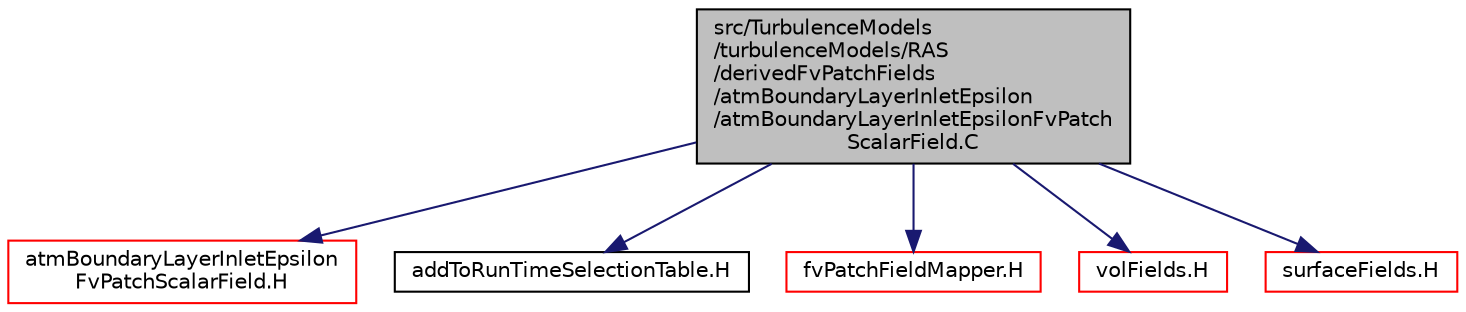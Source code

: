 digraph "src/TurbulenceModels/turbulenceModels/RAS/derivedFvPatchFields/atmBoundaryLayerInletEpsilon/atmBoundaryLayerInletEpsilonFvPatchScalarField.C"
{
  bgcolor="transparent";
  edge [fontname="Helvetica",fontsize="10",labelfontname="Helvetica",labelfontsize="10"];
  node [fontname="Helvetica",fontsize="10",shape=record];
  Node1 [label="src/TurbulenceModels\l/turbulenceModels/RAS\l/derivedFvPatchFields\l/atmBoundaryLayerInletEpsilon\l/atmBoundaryLayerInletEpsilonFvPatch\lScalarField.C",height=0.2,width=0.4,color="black", fillcolor="grey75", style="filled", fontcolor="black"];
  Node1 -> Node2 [color="midnightblue",fontsize="10",style="solid",fontname="Helvetica"];
  Node2 [label="atmBoundaryLayerInletEpsilon\lFvPatchScalarField.H",height=0.2,width=0.4,color="red",URL="$a10840.html"];
  Node1 -> Node3 [color="midnightblue",fontsize="10",style="solid",fontname="Helvetica"];
  Node3 [label="addToRunTimeSelectionTable.H",height=0.2,width=0.4,color="black",URL="$a08150.html",tooltip="Macros for easy insertion into run-time selection tables. "];
  Node1 -> Node4 [color="midnightblue",fontsize="10",style="solid",fontname="Helvetica"];
  Node4 [label="fvPatchFieldMapper.H",height=0.2,width=0.4,color="red",URL="$a05667.html"];
  Node1 -> Node5 [color="midnightblue",fontsize="10",style="solid",fontname="Helvetica"];
  Node5 [label="volFields.H",height=0.2,width=0.4,color="red",URL="$a05761.html"];
  Node1 -> Node6 [color="midnightblue",fontsize="10",style="solid",fontname="Helvetica"];
  Node6 [label="surfaceFields.H",height=0.2,width=0.4,color="red",URL="$a05756.html",tooltip="Foam::surfaceFields. "];
}
